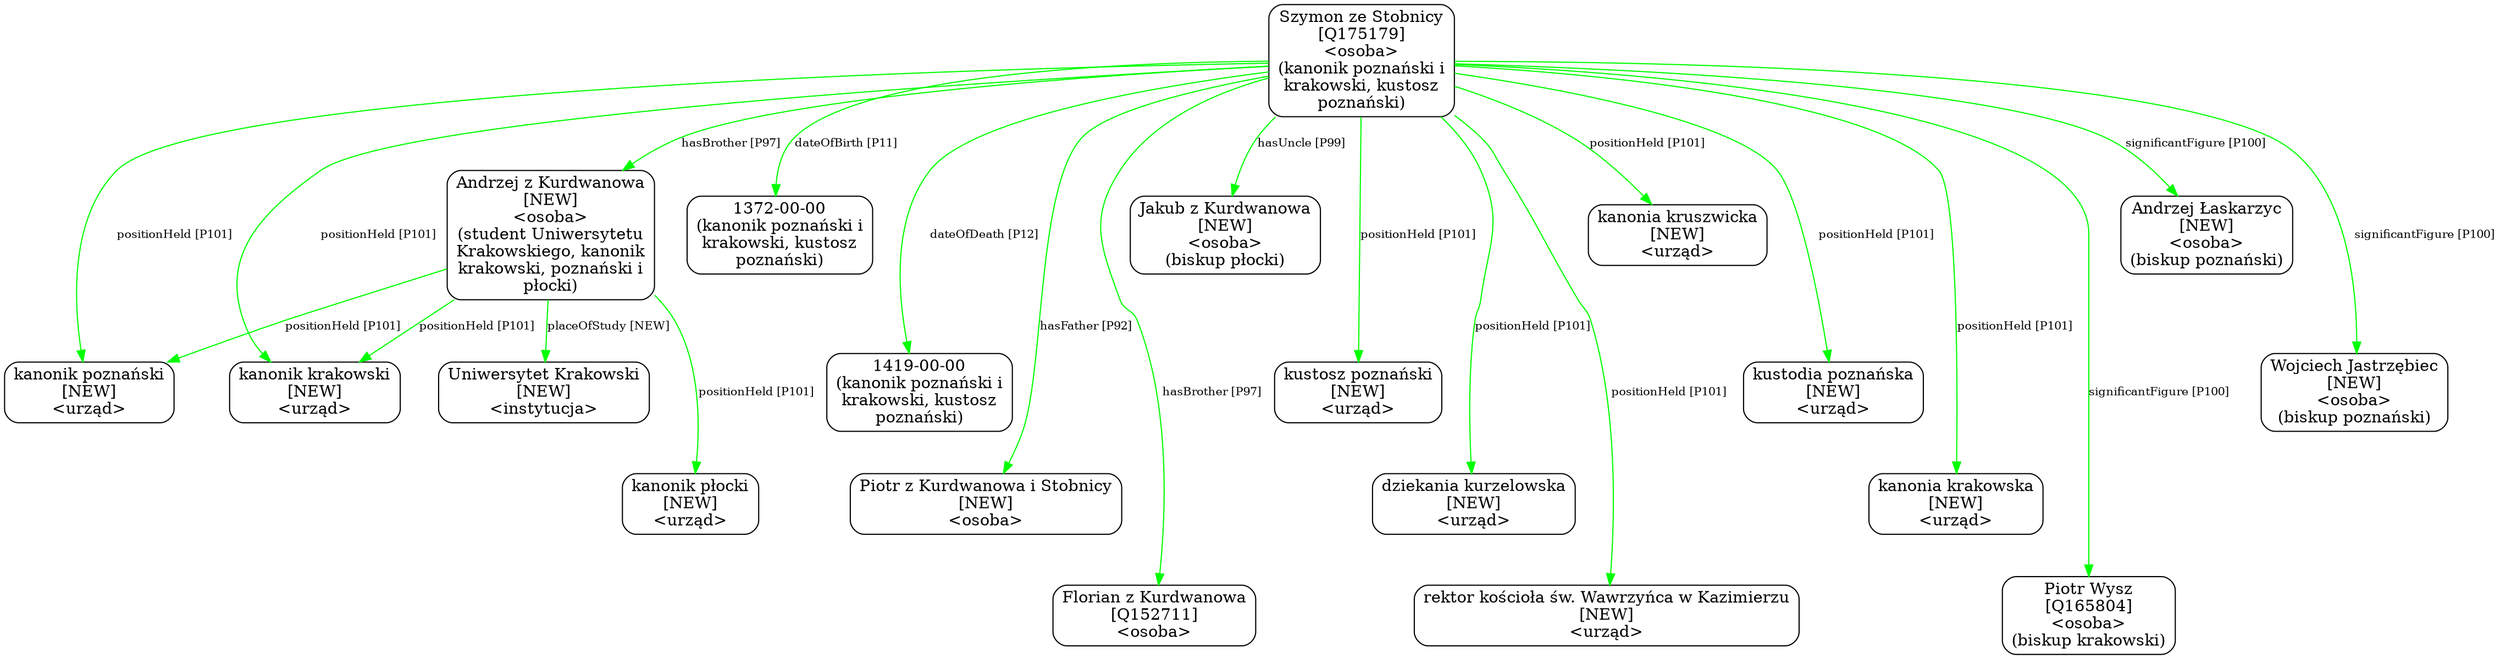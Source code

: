 digraph {
	node [shape=box,
		style=rounded
	];
	edge [fontsize=10];
	"Szymon ze Stobnicy
[Q175179]
<osoba>
(kanonik poznański i
krakowski, kustosz
poznański)"	[color=black,
		label="Szymon ze Stobnicy
[Q175179]
<osoba>
(kanonik poznański i
krakowski, kustosz
poznański)"];
	"Andrzej z Kurdwanowa
[NEW]
<osoba>
(student Uniwersytetu
Krakowskiego, kanonik
krakowski, poznański i
płocki)"	[color=black,
		label="Andrzej z Kurdwanowa
[NEW]
<osoba>
(student Uniwersytetu
Krakowskiego, kanonik
krakowski, poznański i
płocki)"];
	"Szymon ze Stobnicy
[Q175179]
<osoba>
(kanonik poznański i
krakowski, kustosz
poznański)" -> "Andrzej z Kurdwanowa
[NEW]
<osoba>
(student Uniwersytetu
Krakowskiego, kanonik
krakowski, poznański i
płocki)"	[color=green,
		label="hasBrother [P97]"];
	"Szymon ze Stobnicy
[Q175179]
<osoba>
(kanonik poznański i
krakowski, kustosz
poznański)" -> "1372-00-00
(kanonik poznański i
krakowski, kustosz
poznański)"	[color=green,
		label="dateOfBirth [P11]",
		minlen=1];
	"Szymon ze Stobnicy
[Q175179]
<osoba>
(kanonik poznański i
krakowski, kustosz
poznański)" -> "1419-00-00
(kanonik poznański i
krakowski, kustosz
poznański)"	[color=green,
		label="dateOfDeath [P12]",
		minlen=2];
	"Szymon ze Stobnicy
[Q175179]
<osoba>
(kanonik poznański i
krakowski, kustosz
poznański)" -> "Piotr z Kurdwanowa i Stobnicy
[NEW]
<osoba>"	[color=green,
		label="hasFather [P92]",
		minlen=3];
	"Szymon ze Stobnicy
[Q175179]
<osoba>
(kanonik poznański i
krakowski, kustosz
poznański)" -> "Florian z Kurdwanowa
[Q152711]
<osoba>"	[color=green,
		label="hasBrother [P97]",
		minlen=4];
	"Szymon ze Stobnicy
[Q175179]
<osoba>
(kanonik poznański i
krakowski, kustosz
poznański)" -> "Jakub z Kurdwanowa
[NEW]
<osoba>
(biskup płocki)"	[color=green,
		label="hasUncle [P99]",
		minlen=1];
	"Szymon ze Stobnicy
[Q175179]
<osoba>
(kanonik poznański i
krakowski, kustosz
poznański)" -> "kanonik poznański
[NEW]
<urząd>"	[color=green,
		label="positionHeld [P101]"];
	"Szymon ze Stobnicy
[Q175179]
<osoba>
(kanonik poznański i
krakowski, kustosz
poznański)" -> "kanonik krakowski
[NEW]
<urząd>"	[color=green,
		label="positionHeld [P101]"];
	"Szymon ze Stobnicy
[Q175179]
<osoba>
(kanonik poznański i
krakowski, kustosz
poznański)" -> "kustosz poznański
[NEW]
<urząd>"	[color=green,
		label="positionHeld [P101]",
		minlen=2];
	"Szymon ze Stobnicy
[Q175179]
<osoba>
(kanonik poznański i
krakowski, kustosz
poznański)" -> "dziekania kurzelowska
[NEW]
<urząd>"	[color=green,
		label="positionHeld [P101]",
		minlen=3];
	"Szymon ze Stobnicy
[Q175179]
<osoba>
(kanonik poznański i
krakowski, kustosz
poznański)" -> "rektor kościoła św. Wawrzyńca w Kazimierzu
[NEW]
<urząd>"	[color=green,
		label="positionHeld [P101]",
		minlen=4];
	"Szymon ze Stobnicy
[Q175179]
<osoba>
(kanonik poznański i
krakowski, kustosz
poznański)" -> "kanonia kruszwicka
[NEW]
<urząd>"	[color=green,
		label="positionHeld [P101]",
		minlen=1];
	"Szymon ze Stobnicy
[Q175179]
<osoba>
(kanonik poznański i
krakowski, kustosz
poznański)" -> "kustodia poznańska
[NEW]
<urząd>"	[color=green,
		label="positionHeld [P101]",
		minlen=2];
	"Szymon ze Stobnicy
[Q175179]
<osoba>
(kanonik poznański i
krakowski, kustosz
poznański)" -> "kanonia krakowska
[NEW]
<urząd>"	[color=green,
		label="positionHeld [P101]",
		minlen=3];
	"Szymon ze Stobnicy
[Q175179]
<osoba>
(kanonik poznański i
krakowski, kustosz
poznański)" -> "Piotr Wysz
[Q165804]
<osoba>
(biskup krakowski)"	[color=green,
		label="significantFigure [P100]",
		minlen=4];
	"Szymon ze Stobnicy
[Q175179]
<osoba>
(kanonik poznański i
krakowski, kustosz
poznański)" -> "Andrzej Łaskarzyc
[NEW]
<osoba>
(biskup poznański)"	[color=green,
		label="significantFigure [P100]",
		minlen=1];
	"Szymon ze Stobnicy
[Q175179]
<osoba>
(kanonik poznański i
krakowski, kustosz
poznański)" -> "Wojciech Jastrzębiec
[NEW]
<osoba>
(biskup poznański)"	[color=green,
		label="significantFigure [P100]",
		minlen=2];
	"Andrzej z Kurdwanowa
[NEW]
<osoba>
(student Uniwersytetu
Krakowskiego, kanonik
krakowski, poznański i
płocki)" -> "kanonik poznański
[NEW]
<urząd>"	[color=green,
		label="positionHeld [P101]"];
	"Andrzej z Kurdwanowa
[NEW]
<osoba>
(student Uniwersytetu
Krakowskiego, kanonik
krakowski, poznański i
płocki)" -> "kanonik krakowski
[NEW]
<urząd>"	[color=green,
		label="positionHeld [P101]"];
	"Andrzej z Kurdwanowa
[NEW]
<osoba>
(student Uniwersytetu
Krakowskiego, kanonik
krakowski, poznański i
płocki)" -> "Uniwersytet Krakowski
[NEW]
<instytucja>"	[color=green,
		label="placeOfStudy [NEW]",
		minlen=1];
	"Andrzej z Kurdwanowa
[NEW]
<osoba>
(student Uniwersytetu
Krakowskiego, kanonik
krakowski, poznański i
płocki)" -> "kanonik płocki
[NEW]
<urząd>"	[color=green,
		label="positionHeld [P101]",
		minlen=2];
}
